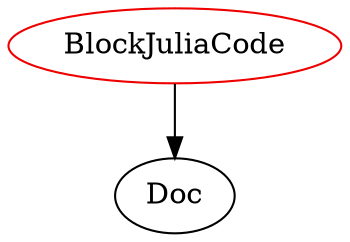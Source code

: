 digraph blockjuliacode{
BlockJuliaCode	[shape=oval, color=red2, label="BlockJuliaCode"];
BlockJuliaCode -> Doc;
}
